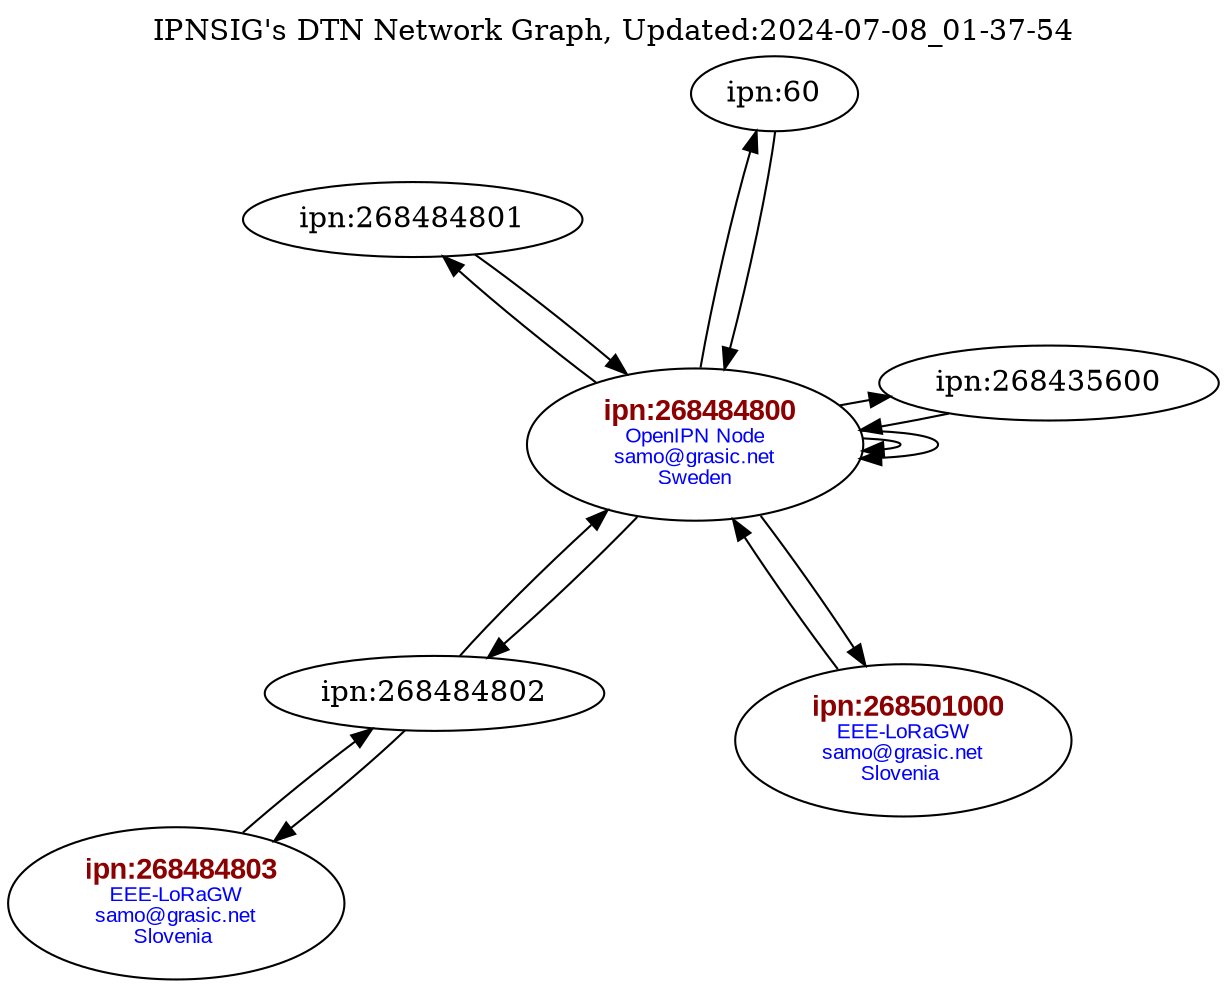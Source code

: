 digraph G { layout=neato; overlap=false;
"ipn:268484803" [label=< <FONT POINT-SIZE="14" FACE="Arial" COLOR="darkred"><B>ipn:268484803</B></FONT><BR/><FONT POINT-SIZE="10" FACE="Arial" COLOR="blue">EEE-LoRaGW<br/>samo&#64;grasic&#46;net<br/>Slovenia </FONT>>];
"ipn:268501000" [label=< <FONT POINT-SIZE="14" FACE="Arial" COLOR="darkred"><B>ipn:268501000</B></FONT><BR/><FONT POINT-SIZE="10" FACE="Arial" COLOR="blue">EEE-LoRaGW<br/>samo&#64;grasic&#46;net<br/>Slovenia </FONT>>];
"ipn:268484800" [label=< <FONT POINT-SIZE="14" FACE="Arial" COLOR="darkred"><B>ipn:268484800</B></FONT><BR/><FONT POINT-SIZE="10" FACE="Arial" COLOR="blue">OpenIPN Node<br/>samo&#64;grasic&#46;net<br/>Sweden</FONT>>];
"ipn:60" -> "ipn:268484800"
"ipn:268435600" -> "ipn:268484800"
"ipn:268484800" -> "ipn:60"
"ipn:268484800" -> "ipn:268435600"
"ipn:268484800" -> "ipn:268484800"
"ipn:268484800" -> "ipn:268484800"
"ipn:268484800" -> "ipn:268484801"
"ipn:268484800" -> "ipn:268484802"
"ipn:268484800" -> "ipn:268501000"
"ipn:268484801" -> "ipn:268484800"
"ipn:268484802" -> "ipn:268484800"
"ipn:268484802" -> "ipn:268484803"
"ipn:268484803" -> "ipn:268484802"
"ipn:268501000" -> "ipn:268484800"
labelloc="t"; label="IPNSIG's DTN Network Graph, Updated:2024-07-08_01-37-54"}
